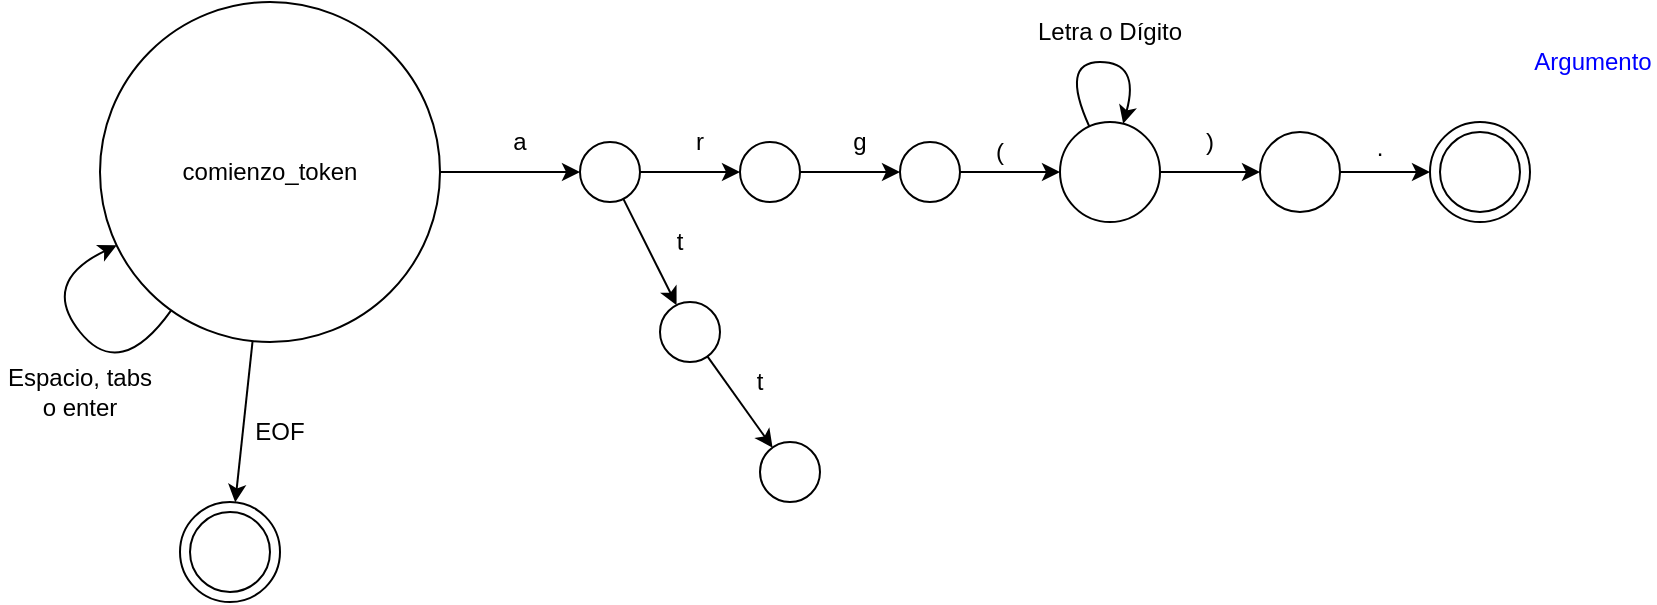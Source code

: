<mxfile version="16.5.1" type="device"><diagram id="kindY8wr64dC29Oikkm_" name="Página-1"><mxGraphModel dx="1102" dy="865" grid="1" gridSize="10" guides="1" tooltips="1" connect="1" arrows="1" fold="1" page="1" pageScale="1" pageWidth="827" pageHeight="1169" math="0" shadow="0"><root><mxCell id="0"/><mxCell id="1" parent="0"/><mxCell id="MlCUdWI_OLEYPULD27Gr-16" value="" style="curved=1;endArrow=classic;html=1;rounded=0;" parent="1" source="MlCUdWI_OLEYPULD27Gr-11" target="MlCUdWI_OLEYPULD27Gr-11" edge="1"><mxGeometry width="50" height="50" relative="1" as="geometry"><mxPoint x="800" y="290" as="sourcePoint"/><mxPoint x="750" y="340" as="targetPoint"/><Array as="points"><mxPoint x="760" y="340"/><mxPoint x="800" y="340"/></Array></mxGeometry></mxCell><mxCell id="MlCUdWI_OLEYPULD27Gr-1" value="comienzo_token" style="ellipse;whiteSpace=wrap;html=1;aspect=fixed;" parent="1" vertex="1"><mxGeometry x="280" y="310" width="170" height="170" as="geometry"/></mxCell><mxCell id="MlCUdWI_OLEYPULD27Gr-2" value="" style="endArrow=classic;html=1;rounded=0;" parent="1" source="MlCUdWI_OLEYPULD27Gr-1" target="MlCUdWI_OLEYPULD27Gr-3" edge="1"><mxGeometry width="50" height="50" relative="1" as="geometry"><mxPoint x="390" y="470" as="sourcePoint"/><mxPoint x="560" y="370" as="targetPoint"/></mxGeometry></mxCell><mxCell id="MlCUdWI_OLEYPULD27Gr-3" value="" style="ellipse;whiteSpace=wrap;html=1;aspect=fixed;" parent="1" vertex="1"><mxGeometry x="520" y="380" width="30" height="30" as="geometry"/></mxCell><mxCell id="MlCUdWI_OLEYPULD27Gr-4" value="" style="ellipse;whiteSpace=wrap;html=1;aspect=fixed;" parent="1" vertex="1"><mxGeometry x="600" y="380" width="30" height="30" as="geometry"/></mxCell><mxCell id="MlCUdWI_OLEYPULD27Gr-5" value="" style="endArrow=classic;html=1;rounded=0;" parent="1" source="MlCUdWI_OLEYPULD27Gr-3" target="MlCUdWI_OLEYPULD27Gr-4" edge="1"><mxGeometry width="50" height="50" relative="1" as="geometry"><mxPoint x="448.769" y="430.584" as="sourcePoint"/><mxPoint x="580.222" y="407.57" as="targetPoint"/></mxGeometry></mxCell><mxCell id="MlCUdWI_OLEYPULD27Gr-6" value="" style="ellipse;whiteSpace=wrap;html=1;aspect=fixed;" parent="1" vertex="1"><mxGeometry x="680" y="380" width="30" height="30" as="geometry"/></mxCell><mxCell id="MlCUdWI_OLEYPULD27Gr-7" value="" style="endArrow=classic;html=1;rounded=0;" parent="1" source="MlCUdWI_OLEYPULD27Gr-4" target="MlCUdWI_OLEYPULD27Gr-6" edge="1"><mxGeometry width="50" height="50" relative="1" as="geometry"><mxPoint x="730" y="350" as="sourcePoint"/><mxPoint x="700" y="405" as="targetPoint"/></mxGeometry></mxCell><mxCell id="MlCUdWI_OLEYPULD27Gr-8" value="a" style="text;html=1;strokeColor=none;fillColor=none;align=center;verticalAlign=middle;whiteSpace=wrap;rounded=0;" parent="1" vertex="1"><mxGeometry x="480" y="370" width="20" height="20" as="geometry"/></mxCell><mxCell id="MlCUdWI_OLEYPULD27Gr-9" value="r" style="text;html=1;strokeColor=none;fillColor=none;align=center;verticalAlign=middle;whiteSpace=wrap;rounded=0;" parent="1" vertex="1"><mxGeometry x="570" y="370" width="20" height="20" as="geometry"/></mxCell><mxCell id="MlCUdWI_OLEYPULD27Gr-10" value="g" style="text;html=1;strokeColor=none;fillColor=none;align=center;verticalAlign=middle;whiteSpace=wrap;rounded=0;" parent="1" vertex="1"><mxGeometry x="650" y="370" width="20" height="20" as="geometry"/></mxCell><mxCell id="MlCUdWI_OLEYPULD27Gr-11" value="" style="ellipse;whiteSpace=wrap;html=1;aspect=fixed;" parent="1" vertex="1"><mxGeometry x="760" y="370" width="50" height="50" as="geometry"/></mxCell><mxCell id="MlCUdWI_OLEYPULD27Gr-12" value="" style="endArrow=classic;html=1;rounded=0;" parent="1" source="MlCUdWI_OLEYPULD27Gr-6" target="MlCUdWI_OLEYPULD27Gr-11" edge="1"><mxGeometry width="50" height="50" relative="1" as="geometry"><mxPoint x="560" y="405" as="sourcePoint"/><mxPoint x="610" y="405" as="targetPoint"/></mxGeometry></mxCell><mxCell id="MlCUdWI_OLEYPULD27Gr-13" value="(" style="text;html=1;strokeColor=none;fillColor=none;align=center;verticalAlign=middle;whiteSpace=wrap;rounded=0;" parent="1" vertex="1"><mxGeometry x="720" y="370" width="20" height="30" as="geometry"/></mxCell><mxCell id="MlCUdWI_OLEYPULD27Gr-17" value="Letra o Dígito" style="text;html=1;strokeColor=none;fillColor=none;align=center;verticalAlign=middle;whiteSpace=wrap;rounded=0;" parent="1" vertex="1"><mxGeometry x="745" y="310" width="80" height="30" as="geometry"/></mxCell><mxCell id="MlCUdWI_OLEYPULD27Gr-18" value="" style="endArrow=classic;html=1;rounded=0;" parent="1" source="MlCUdWI_OLEYPULD27Gr-11" target="MlCUdWI_OLEYPULD27Gr-19" edge="1"><mxGeometry width="50" height="50" relative="1" as="geometry"><mxPoint x="840" y="394.5" as="sourcePoint"/><mxPoint x="850" y="395" as="targetPoint"/></mxGeometry></mxCell><mxCell id="MlCUdWI_OLEYPULD27Gr-19" value="" style="ellipse;whiteSpace=wrap;html=1;aspect=fixed;" parent="1" vertex="1"><mxGeometry x="860" y="375" width="40" height="40" as="geometry"/></mxCell><mxCell id="MlCUdWI_OLEYPULD27Gr-20" value=")" style="text;html=1;strokeColor=none;fillColor=none;align=center;verticalAlign=middle;whiteSpace=wrap;rounded=0;" parent="1" vertex="1"><mxGeometry x="825" y="365" width="20" height="30" as="geometry"/></mxCell><mxCell id="MlCUdWI_OLEYPULD27Gr-21" value="" style="ellipse;whiteSpace=wrap;html=1;aspect=fixed;" parent="1" vertex="1"><mxGeometry x="950" y="375" width="40" height="40" as="geometry"/></mxCell><mxCell id="MlCUdWI_OLEYPULD27Gr-22" value="" style="ellipse;whiteSpace=wrap;html=1;aspect=fixed;fillColor=none;" parent="1" vertex="1"><mxGeometry x="945" y="370" width="50" height="50" as="geometry"/></mxCell><mxCell id="MlCUdWI_OLEYPULD27Gr-23" value="" style="endArrow=classic;html=1;rounded=0;" parent="1" source="MlCUdWI_OLEYPULD27Gr-19" target="MlCUdWI_OLEYPULD27Gr-22" edge="1"><mxGeometry width="50" height="50" relative="1" as="geometry"><mxPoint x="860" y="440" as="sourcePoint"/><mxPoint x="910" y="440" as="targetPoint"/></mxGeometry></mxCell><mxCell id="MlCUdWI_OLEYPULD27Gr-26" value="." style="text;html=1;strokeColor=none;fillColor=none;align=center;verticalAlign=middle;whiteSpace=wrap;rounded=0;" parent="1" vertex="1"><mxGeometry x="910" y="375" width="20" height="15" as="geometry"/></mxCell><mxCell id="MlCUdWI_OLEYPULD27Gr-27" value="" style="ellipse;whiteSpace=wrap;html=1;aspect=fixed;" parent="1" vertex="1"><mxGeometry x="560" y="460" width="30" height="30" as="geometry"/></mxCell><mxCell id="MlCUdWI_OLEYPULD27Gr-28" value="" style="endArrow=classic;html=1;rounded=0;" parent="1" source="MlCUdWI_OLEYPULD27Gr-3" target="MlCUdWI_OLEYPULD27Gr-27" edge="1"><mxGeometry width="50" height="50" relative="1" as="geometry"><mxPoint x="555" y="430" as="sourcePoint"/><mxPoint x="605" y="430" as="targetPoint"/></mxGeometry></mxCell><mxCell id="MlCUdWI_OLEYPULD27Gr-29" value="t" style="text;html=1;strokeColor=none;fillColor=none;align=center;verticalAlign=middle;whiteSpace=wrap;rounded=0;" parent="1" vertex="1"><mxGeometry x="560" y="420" width="20" height="20" as="geometry"/></mxCell><mxCell id="MlCUdWI_OLEYPULD27Gr-30" value="" style="ellipse;whiteSpace=wrap;html=1;aspect=fixed;" parent="1" vertex="1"><mxGeometry x="610" y="530" width="30" height="30" as="geometry"/></mxCell><mxCell id="MlCUdWI_OLEYPULD27Gr-32" value="" style="endArrow=classic;html=1;rounded=0;" parent="1" source="MlCUdWI_OLEYPULD27Gr-27" target="MlCUdWI_OLEYPULD27Gr-30" edge="1"><mxGeometry width="50" height="50" relative="1" as="geometry"><mxPoint x="550.974" y="418.759" as="sourcePoint"/><mxPoint x="578.908" y="481.293" as="targetPoint"/></mxGeometry></mxCell><mxCell id="MlCUdWI_OLEYPULD27Gr-33" value="t" style="text;html=1;strokeColor=none;fillColor=none;align=center;verticalAlign=middle;whiteSpace=wrap;rounded=0;" parent="1" vertex="1"><mxGeometry x="600" y="490" width="20" height="20" as="geometry"/></mxCell><mxCell id="MlCUdWI_OLEYPULD27Gr-34" value="Argumento" style="text;html=1;strokeColor=none;fillColor=none;align=center;verticalAlign=middle;whiteSpace=wrap;rounded=0;fontColor=#0000FF;" parent="1" vertex="1"><mxGeometry x="995" y="330" width="62.5" height="20" as="geometry"/></mxCell><mxCell id="S9cT0inRRNE0KH9PbeR9-1" value="" style="curved=1;endArrow=classic;html=1;rounded=0;" edge="1" parent="1" source="MlCUdWI_OLEYPULD27Gr-1" target="MlCUdWI_OLEYPULD27Gr-1"><mxGeometry width="50" height="50" relative="1" as="geometry"><mxPoint x="220" y="525" as="sourcePoint"/><mxPoint x="270" y="475" as="targetPoint"/><Array as="points"><mxPoint x="290" y="500"/><mxPoint x="250" y="450"/></Array></mxGeometry></mxCell><mxCell id="S9cT0inRRNE0KH9PbeR9-2" value="Espacio, tabs o enter" style="text;html=1;strokeColor=none;fillColor=none;align=center;verticalAlign=middle;whiteSpace=wrap;rounded=0;" vertex="1" parent="1"><mxGeometry x="230" y="490" width="80" height="30" as="geometry"/></mxCell><mxCell id="S9cT0inRRNE0KH9PbeR9-4" value="" style="ellipse;whiteSpace=wrap;html=1;aspect=fixed;" vertex="1" parent="1"><mxGeometry x="325" y="565" width="40" height="40" as="geometry"/></mxCell><mxCell id="S9cT0inRRNE0KH9PbeR9-5" value="" style="ellipse;whiteSpace=wrap;html=1;aspect=fixed;fillColor=none;" vertex="1" parent="1"><mxGeometry x="320" y="560" width="50" height="50" as="geometry"/></mxCell><mxCell id="S9cT0inRRNE0KH9PbeR9-6" value="" style="endArrow=classic;html=1;rounded=0;" edge="1" parent="1" source="MlCUdWI_OLEYPULD27Gr-1" target="S9cT0inRRNE0KH9PbeR9-5"><mxGeometry width="50" height="50" relative="1" as="geometry"><mxPoint x="439.998" y="518.416" as="sourcePoint"/><mxPoint x="466.582" y="571.584" as="targetPoint"/></mxGeometry></mxCell><mxCell id="S9cT0inRRNE0KH9PbeR9-8" value="EOF" style="text;html=1;strokeColor=none;fillColor=none;align=center;verticalAlign=middle;whiteSpace=wrap;rounded=0;" vertex="1" parent="1"><mxGeometry x="350" y="510" width="40" height="30" as="geometry"/></mxCell></root></mxGraphModel></diagram></mxfile>